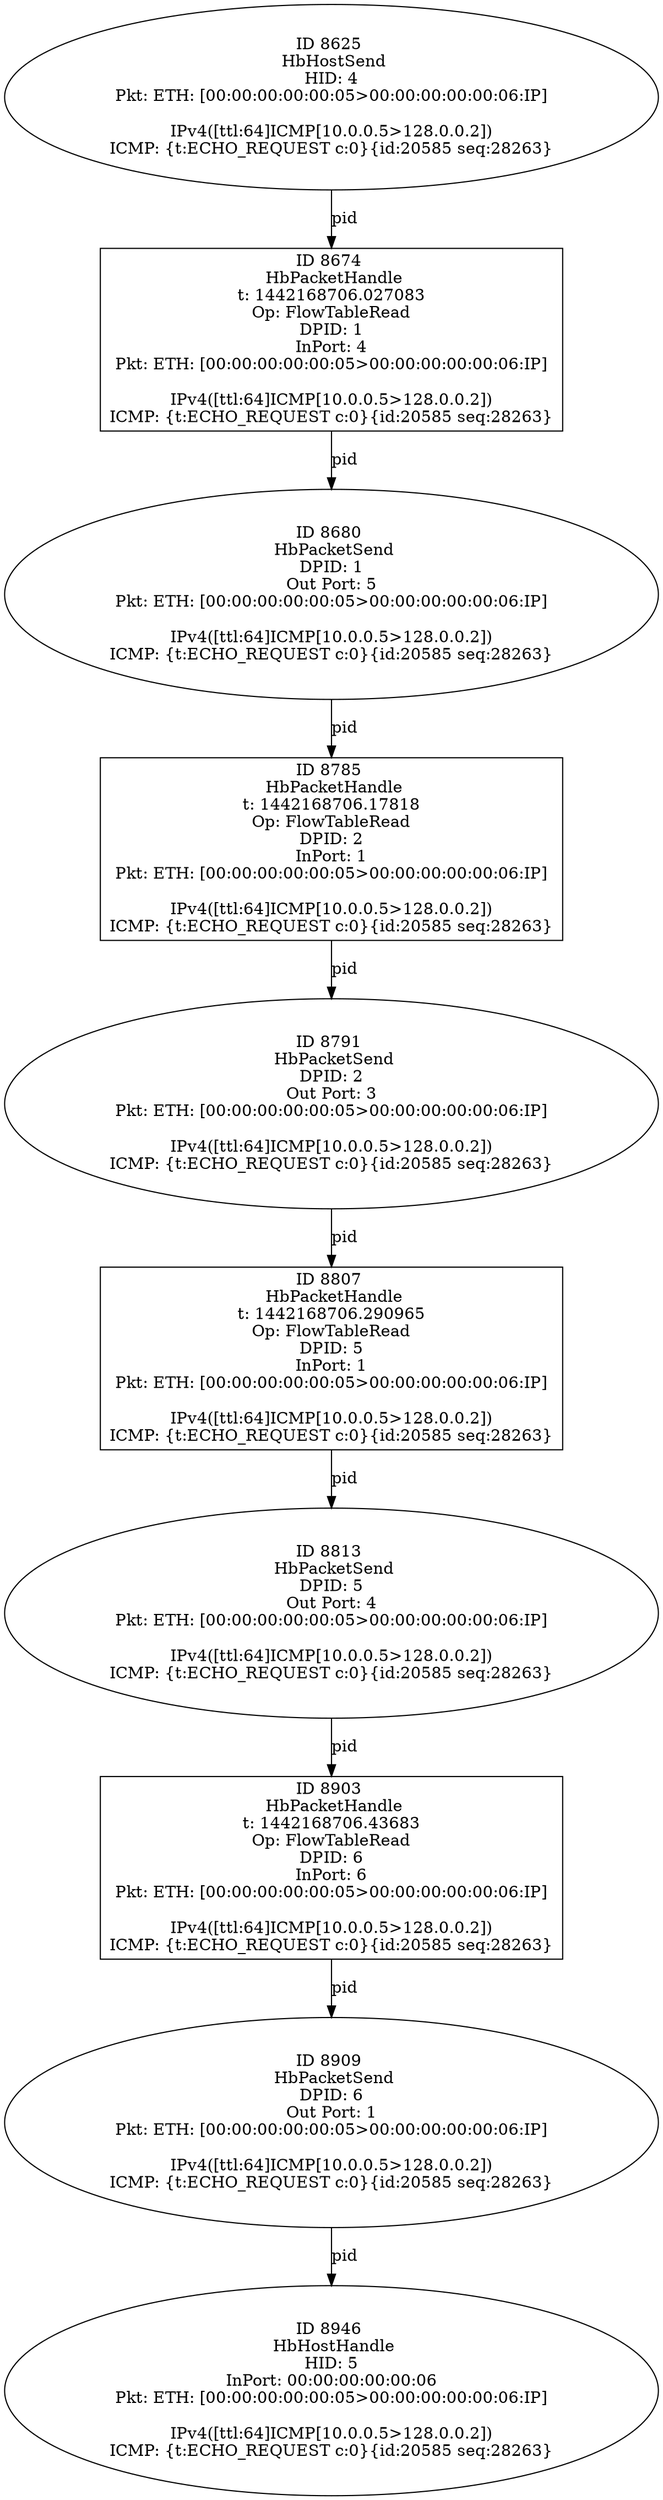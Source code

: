 strict digraph G {
8807 [shape=box, event=<hb_events.HbPacketHandle object at 0x108ab2250>, label="ID 8807 
 HbPacketHandle
t: 1442168706.290965
Op: FlowTableRead
DPID: 5
InPort: 1
Pkt: ETH: [00:00:00:00:00:05>00:00:00:00:00:06:IP]

IPv4([ttl:64]ICMP[10.0.0.5>128.0.0.2])
ICMP: {t:ECHO_REQUEST c:0}{id:20585 seq:28263}"];
8674 [shape=box, event=<hb_events.HbPacketHandle object at 0x108a33450>, label="ID 8674 
 HbPacketHandle
t: 1442168706.027083
Op: FlowTableRead
DPID: 1
InPort: 4
Pkt: ETH: [00:00:00:00:00:05>00:00:00:00:00:06:IP]

IPv4([ttl:64]ICMP[10.0.0.5>128.0.0.2])
ICMP: {t:ECHO_REQUEST c:0}{id:20585 seq:28263}"];
8903 [shape=box, event=<hb_events.HbPacketHandle object at 0x108af3d90>, label="ID 8903 
 HbPacketHandle
t: 1442168706.43683
Op: FlowTableRead
DPID: 6
InPort: 6
Pkt: ETH: [00:00:00:00:00:05>00:00:00:00:00:06:IP]

IPv4([ttl:64]ICMP[10.0.0.5>128.0.0.2])
ICMP: {t:ECHO_REQUEST c:0}{id:20585 seq:28263}"];
8680 [shape=oval, event=<hb_events.HbPacketSend object at 0x108a33890>, label="ID 8680 
 HbPacketSend
DPID: 1
Out Port: 5
Pkt: ETH: [00:00:00:00:00:05>00:00:00:00:00:06:IP]

IPv4([ttl:64]ICMP[10.0.0.5>128.0.0.2])
ICMP: {t:ECHO_REQUEST c:0}{id:20585 seq:28263}"];
8813 [shape=oval, event=<hb_events.HbPacketSend object at 0x108ab26d0>, label="ID 8813 
 HbPacketSend
DPID: 5
Out Port: 4
Pkt: ETH: [00:00:00:00:00:05>00:00:00:00:00:06:IP]

IPv4([ttl:64]ICMP[10.0.0.5>128.0.0.2])
ICMP: {t:ECHO_REQUEST c:0}{id:20585 seq:28263}"];
8909 [shape=oval, event=<hb_events.HbPacketSend object at 0x108afa250>, label="ID 8909 
 HbPacketSend
DPID: 6
Out Port: 1
Pkt: ETH: [00:00:00:00:00:05>00:00:00:00:00:06:IP]

IPv4([ttl:64]ICMP[10.0.0.5>128.0.0.2])
ICMP: {t:ECHO_REQUEST c:0}{id:20585 seq:28263}"];
8625 [shape=oval, event=<hb_events.HbHostSend object at 0x108a09e50>, label="ID 8625 
 HbHostSend
HID: 4
Pkt: ETH: [00:00:00:00:00:05>00:00:00:00:00:06:IP]

IPv4([ttl:64]ICMP[10.0.0.5>128.0.0.2])
ICMP: {t:ECHO_REQUEST c:0}{id:20585 seq:28263}"];
8946 [shape=oval, event=<hb_events.HbHostHandle object at 0x108b25250>, label="ID 8946 
 HbHostHandle
HID: 5
InPort: 00:00:00:00:00:06
Pkt: ETH: [00:00:00:00:00:05>00:00:00:00:00:06:IP]

IPv4([ttl:64]ICMP[10.0.0.5>128.0.0.2])
ICMP: {t:ECHO_REQUEST c:0}{id:20585 seq:28263}"];
8785 [shape=box, event=<hb_events.HbPacketHandle object at 0x108a97150>, label="ID 8785 
 HbPacketHandle
t: 1442168706.17818
Op: FlowTableRead
DPID: 2
InPort: 1
Pkt: ETH: [00:00:00:00:00:05>00:00:00:00:00:06:IP]

IPv4([ttl:64]ICMP[10.0.0.5>128.0.0.2])
ICMP: {t:ECHO_REQUEST c:0}{id:20585 seq:28263}"];
8791 [shape=oval, event=<hb_events.HbPacketSend object at 0x108a9e6d0>, label="ID 8791 
 HbPacketSend
DPID: 2
Out Port: 3
Pkt: ETH: [00:00:00:00:00:05>00:00:00:00:00:06:IP]

IPv4([ttl:64]ICMP[10.0.0.5>128.0.0.2])
ICMP: {t:ECHO_REQUEST c:0}{id:20585 seq:28263}"];
8674 -> 8680  [rel=pid, label=pid];
8903 -> 8909  [rel=pid, label=pid];
8680 -> 8785  [rel=pid, label=pid];
8807 -> 8813  [rel=pid, label=pid];
8813 -> 8903  [rel=pid, label=pid];
8909 -> 8946  [rel=pid, label=pid];
8785 -> 8791  [rel=pid, label=pid];
8791 -> 8807  [rel=pid, label=pid];
8625 -> 8674  [rel=pid, label=pid];
}
